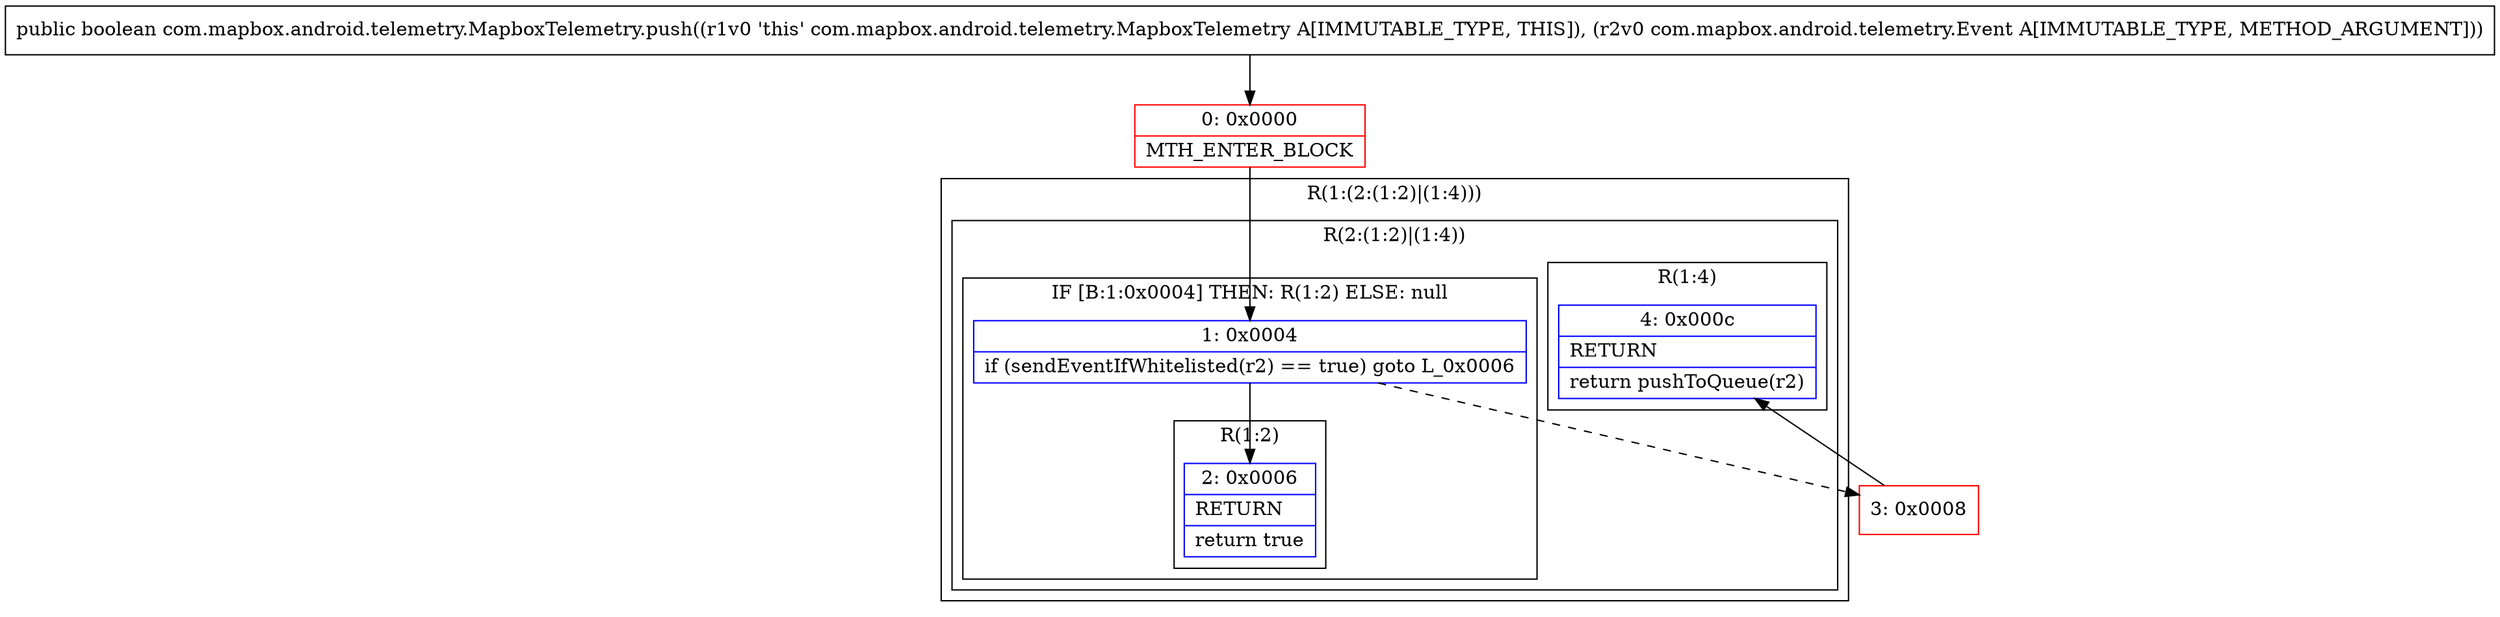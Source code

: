 digraph "CFG forcom.mapbox.android.telemetry.MapboxTelemetry.push(Lcom\/mapbox\/android\/telemetry\/Event;)Z" {
subgraph cluster_Region_547084793 {
label = "R(1:(2:(1:2)|(1:4)))";
node [shape=record,color=blue];
subgraph cluster_Region_1161419330 {
label = "R(2:(1:2)|(1:4))";
node [shape=record,color=blue];
subgraph cluster_IfRegion_681167938 {
label = "IF [B:1:0x0004] THEN: R(1:2) ELSE: null";
node [shape=record,color=blue];
Node_1 [shape=record,label="{1\:\ 0x0004|if (sendEventIfWhitelisted(r2) == true) goto L_0x0006\l}"];
subgraph cluster_Region_1552648482 {
label = "R(1:2)";
node [shape=record,color=blue];
Node_2 [shape=record,label="{2\:\ 0x0006|RETURN\l|return true\l}"];
}
}
subgraph cluster_Region_572643163 {
label = "R(1:4)";
node [shape=record,color=blue];
Node_4 [shape=record,label="{4\:\ 0x000c|RETURN\l|return pushToQueue(r2)\l}"];
}
}
}
Node_0 [shape=record,color=red,label="{0\:\ 0x0000|MTH_ENTER_BLOCK\l}"];
Node_3 [shape=record,color=red,label="{3\:\ 0x0008}"];
MethodNode[shape=record,label="{public boolean com.mapbox.android.telemetry.MapboxTelemetry.push((r1v0 'this' com.mapbox.android.telemetry.MapboxTelemetry A[IMMUTABLE_TYPE, THIS]), (r2v0 com.mapbox.android.telemetry.Event A[IMMUTABLE_TYPE, METHOD_ARGUMENT])) }"];
MethodNode -> Node_0;
Node_1 -> Node_2;
Node_1 -> Node_3[style=dashed];
Node_0 -> Node_1;
Node_3 -> Node_4;
}

